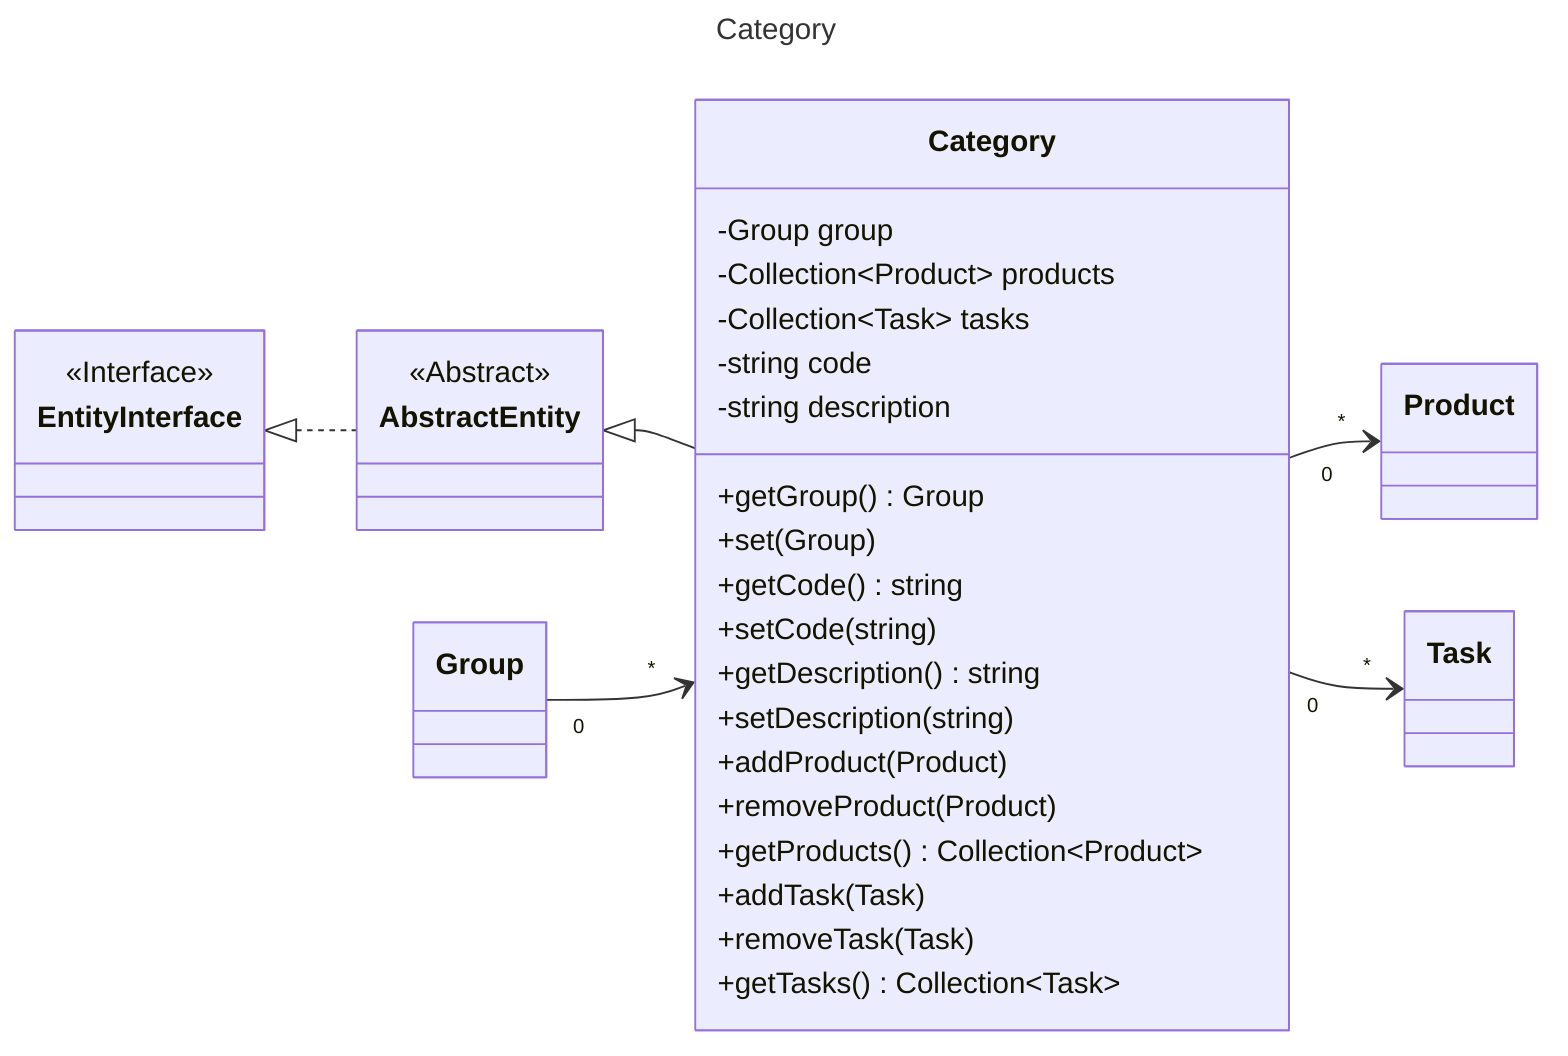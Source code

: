 ---
title: Category
---
classDiagram
    direction LR

    class Category {
        -Group group
        -Collection~Product~ products
        -Collection~Task~ tasks
        -string code
        -string description
        +getGroup() Group
        +set(Group)
        +getCode() string
        +setCode(string)
        +getDescription() string
        +setDescription(string)
        +addProduct(Product)
        +removeProduct(Product)
        +getProducts() Collection~Product~
        +addTask(Task)
        +removeTask(Task)
        +getTasks() Collection~Task~
    }

    class Group {
    }
    class Task {
    }

    class Product {
    }

    class AbstractEntity {
        <<Abstract>>
    }
    class EntityInterface {
        <<Interface>>
    }

    EntityInterface <|.. AbstractEntity
    AbstractEntity <|-- Category
    Group "0" --> "*" Category
    Category "0" --> "*" Product
    Category "0" --> "*" Task

    click EntityInterface call nodeCallback()
    click AbstractEntity call nodeCallback()
    click Group call nodeCallback()
    click Product call nodeCallback()
    click Task call nodeCallback()